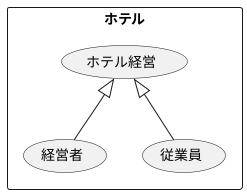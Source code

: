 @startuml ユースケース図
' left to right direction
rectangle ホテル{
usecase ホテル経営
usecase 経営者
usecase 従業員
}
ホテル経営<|-- 経営者
ホテル経営<|-- 従業員
@enduml